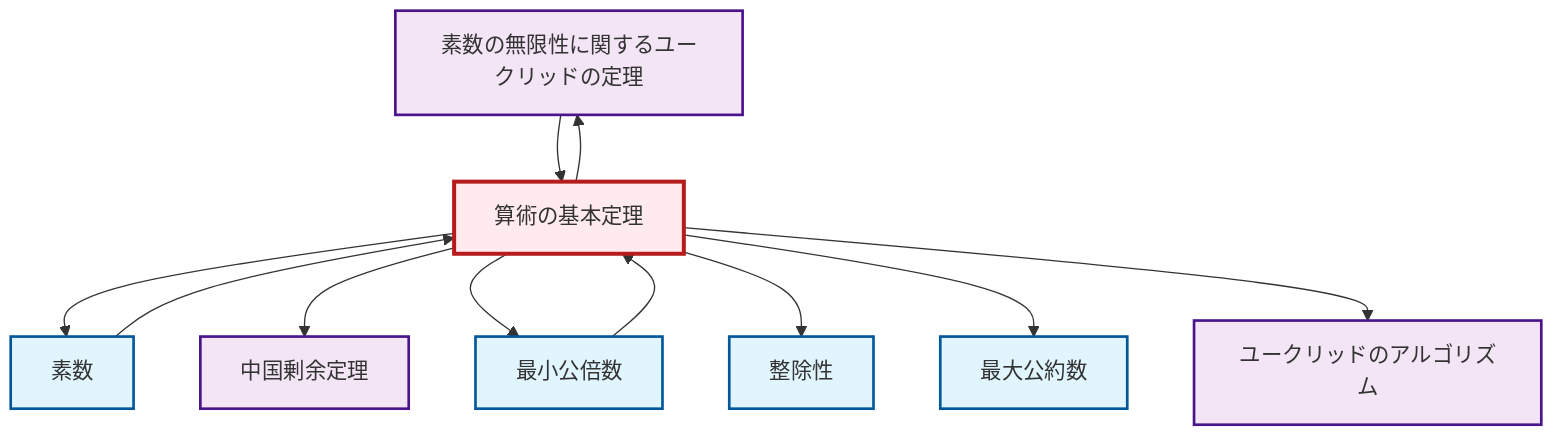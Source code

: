 graph TD
    classDef definition fill:#e1f5fe,stroke:#01579b,stroke-width:2px
    classDef theorem fill:#f3e5f5,stroke:#4a148c,stroke-width:2px
    classDef axiom fill:#fff3e0,stroke:#e65100,stroke-width:2px
    classDef example fill:#e8f5e9,stroke:#1b5e20,stroke-width:2px
    classDef current fill:#ffebee,stroke:#b71c1c,stroke-width:3px
    thm-euclid-infinitude-primes["素数の無限性に関するユークリッドの定理"]:::theorem
    thm-chinese-remainder["中国剰余定理"]:::theorem
    thm-fundamental-arithmetic["算術の基本定理"]:::theorem
    def-prime["素数"]:::definition
    thm-euclidean-algorithm["ユークリッドのアルゴリズム"]:::theorem
    def-divisibility["整除性"]:::definition
    def-lcm["最小公倍数"]:::definition
    def-gcd["最大公約数"]:::definition
    thm-fundamental-arithmetic --> def-prime
    def-prime --> thm-fundamental-arithmetic
    thm-fundamental-arithmetic --> thm-chinese-remainder
    thm-fundamental-arithmetic --> def-lcm
    thm-fundamental-arithmetic --> def-divisibility
    def-lcm --> thm-fundamental-arithmetic
    thm-fundamental-arithmetic --> def-gcd
    thm-fundamental-arithmetic --> thm-euclidean-algorithm
    thm-fundamental-arithmetic --> thm-euclid-infinitude-primes
    thm-euclid-infinitude-primes --> thm-fundamental-arithmetic
    class thm-fundamental-arithmetic current